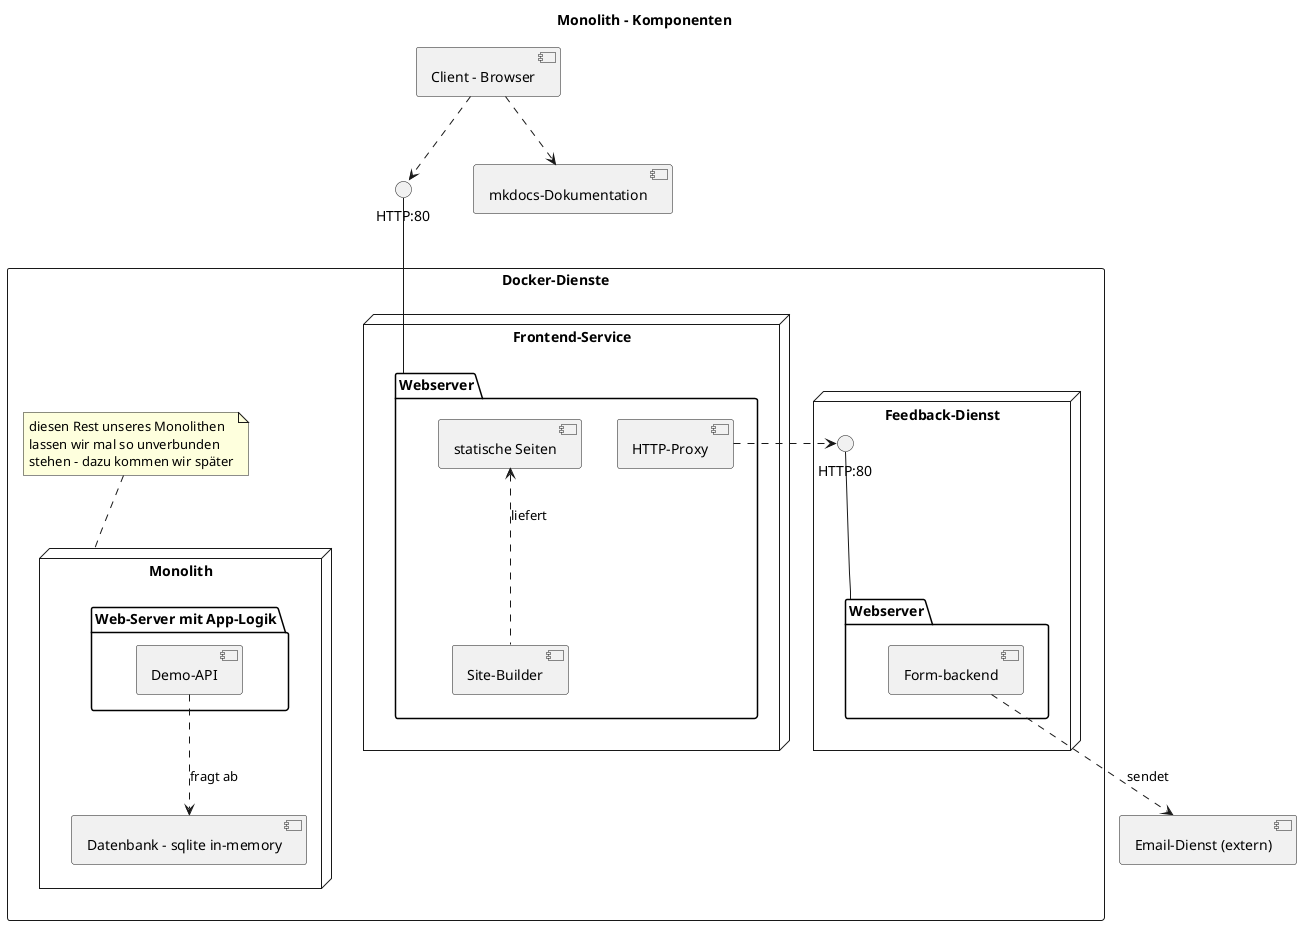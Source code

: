 @startuml
title Monolith - Komponenten

() "HTTP:80" as http1

[Client - Browser] as client
rectangle "Docker-Dienste" {
	node "Monolith" as monolith {
		package "Web-Server mit App-Logik" as webserver {
			[Demo-API] as api
		}
		[Datenbank - sqlite in-memory] as db
	}
	note top of monolith
		diesen Rest unseres Monolithen
		lassen wir mal so unverbunden
		stehen - dazu kommen wir später
	endnote

	node "Feedback-Dienst" as feedback {
		() "HTTP:80" as http2
		package "Webserver" as feedback_webserver {
			[Form-backend] as form_backend
		}

	}
	node "Frontend-Service" as frontend {
		package "Webserver" as front_webserver {
			[statische Seiten] as static_site
			[Site-Builder] as site_builder
			[HTTP-Proxy] as proxy
		}

	}
}


[Email-Dienst (extern)] as email
[mkdocs-Dokumentation] as doc

http1 -- front_webserver
http2 -- feedback_webserver

client ..> http1
proxy .right.> http2
client ..> doc
api ..> db: fragt ab
form_backend ..> email: sendet
site_builder .up.> static_site: liefert
@enduml